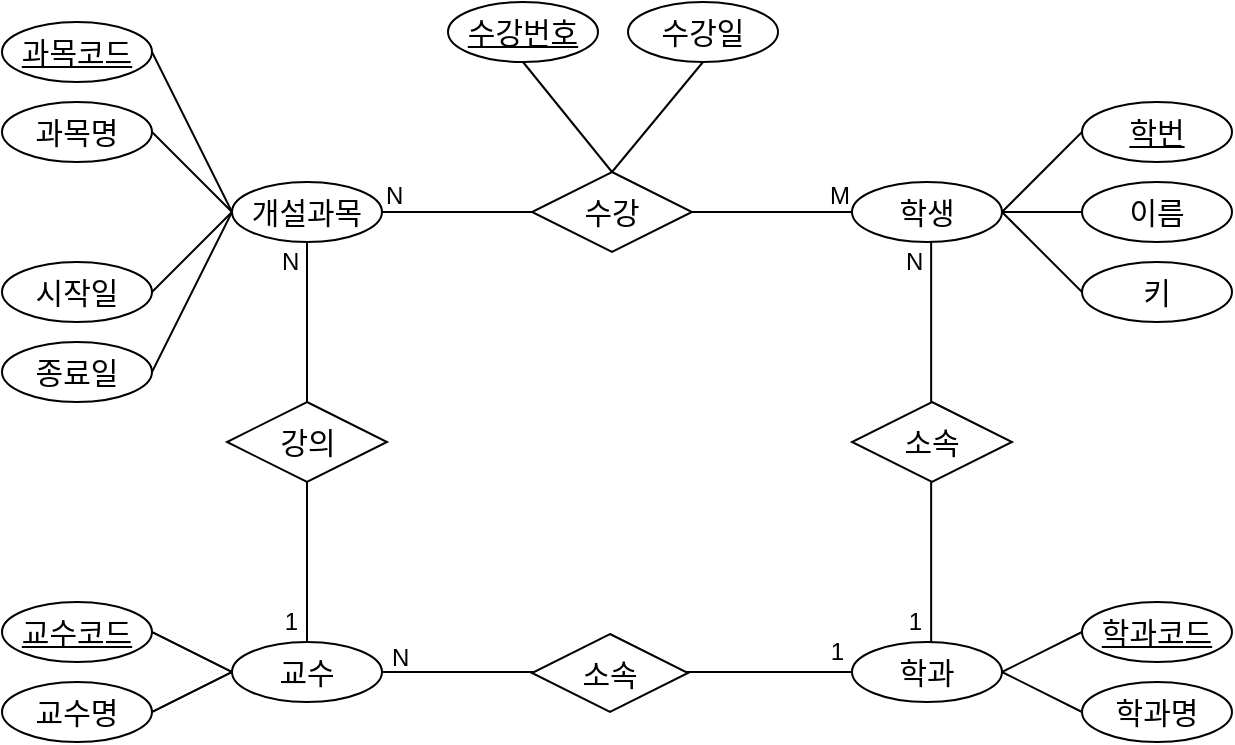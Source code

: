 <mxfile>
    <diagram id="RzV1OqvMHSCeDi-2Xnzu" name="학사관리erd">
        <mxGraphModel grid="1" page="1" gridSize="10" guides="1" tooltips="1" connect="1" arrows="1" fold="1" pageScale="1" pageWidth="1169" pageHeight="827" math="0" shadow="0">
            <root>
                <mxCell id="0"/>
                <mxCell id="1" parent="0"/>
                <mxCell id="2" value="학생" style="ellipse;whiteSpace=wrap;html=1;align=center;fontSize=15;" parent="1" vertex="1">
                    <mxGeometry x="702" y="304" width="75" height="30" as="geometry"/>
                </mxCell>
                <mxCell id="3" value="학과" style="ellipse;whiteSpace=wrap;html=1;align=center;fontSize=15;" parent="1" vertex="1">
                    <mxGeometry x="702" y="534" width="75" height="30" as="geometry"/>
                </mxCell>
                <mxCell id="7" value="이름" style="ellipse;whiteSpace=wrap;html=1;align=center;fontSize=15;" parent="1" vertex="1">
                    <mxGeometry x="817" y="304" width="75" height="30" as="geometry"/>
                </mxCell>
                <mxCell id="8" value="키" style="ellipse;whiteSpace=wrap;html=1;align=center;fontSize=15;" parent="1" vertex="1">
                    <mxGeometry x="817" y="344" width="75" height="30" as="geometry"/>
                </mxCell>
                <mxCell id="9" value="학번" style="ellipse;whiteSpace=wrap;html=1;align=center;fontStyle=4;fontSize=15;" parent="1" vertex="1">
                    <mxGeometry x="817" y="264" width="75" height="30" as="geometry"/>
                </mxCell>
                <mxCell id="10" value="학과코드" style="ellipse;whiteSpace=wrap;html=1;align=center;fontStyle=4;fontSize=15;" parent="1" vertex="1">
                    <mxGeometry x="817" y="514" width="75" height="30" as="geometry"/>
                </mxCell>
                <mxCell id="11" value="학과명" style="ellipse;whiteSpace=wrap;html=1;align=center;fontSize=15;" parent="1" vertex="1">
                    <mxGeometry x="817" y="554" width="75" height="30" as="geometry"/>
                </mxCell>
                <mxCell id="12" value="교수" style="ellipse;whiteSpace=wrap;html=1;align=center;fontSize=15;" parent="1" vertex="1">
                    <mxGeometry x="392" y="534" width="75" height="30" as="geometry"/>
                </mxCell>
                <mxCell id="14" value="교수명" style="ellipse;whiteSpace=wrap;html=1;align=center;fontSize=15;" parent="1" vertex="1">
                    <mxGeometry x="277" y="554" width="75" height="30" as="geometry"/>
                </mxCell>
                <mxCell id="16" value="교수코드" style="ellipse;whiteSpace=wrap;html=1;align=center;fontStyle=4;fontSize=15;" parent="1" vertex="1">
                    <mxGeometry x="277" y="514" width="75" height="30" as="geometry"/>
                </mxCell>
                <mxCell id="21" value="개설과목" style="ellipse;whiteSpace=wrap;html=1;align=center;fontSize=15;" parent="1" vertex="1">
                    <mxGeometry x="392" y="304" width="75" height="30" as="geometry"/>
                </mxCell>
                <mxCell id="22" value="과목명" style="ellipse;whiteSpace=wrap;html=1;align=center;fontSize=15;" parent="1" vertex="1">
                    <mxGeometry x="277" y="264" width="75" height="30" as="geometry"/>
                </mxCell>
                <mxCell id="24" value="시작일" style="ellipse;whiteSpace=wrap;html=1;align=center;fontSize=15;" parent="1" vertex="1">
                    <mxGeometry x="277" y="344" width="75" height="30" as="geometry"/>
                </mxCell>
                <mxCell id="25" value="과목코드" style="ellipse;whiteSpace=wrap;html=1;align=center;fontStyle=4;fontSize=15;" parent="1" vertex="1">
                    <mxGeometry x="277" y="224" width="75" height="30" as="geometry"/>
                </mxCell>
                <mxCell id="26" value="종료일" style="ellipse;whiteSpace=wrap;html=1;align=center;fontSize=15;" parent="1" vertex="1">
                    <mxGeometry x="277" y="384" width="75" height="30" as="geometry"/>
                </mxCell>
                <mxCell id="28" value="" style="endArrow=none;html=1;rounded=0;exitX=0;exitY=0.5;exitDx=0;exitDy=0;entryX=1;entryY=0.5;entryDx=0;entryDy=0;" parent="1" source="21" target="25" edge="1">
                    <mxGeometry relative="1" as="geometry">
                        <mxPoint x="432" y="274" as="sourcePoint"/>
                        <mxPoint x="592" y="274" as="targetPoint"/>
                    </mxGeometry>
                </mxCell>
                <mxCell id="30" value="" style="endArrow=none;html=1;rounded=0;exitX=0;exitY=0.5;exitDx=0;exitDy=0;entryX=1;entryY=0.5;entryDx=0;entryDy=0;" parent="1" source="21" target="22" edge="1">
                    <mxGeometry relative="1" as="geometry">
                        <mxPoint x="247" y="329" as="sourcePoint"/>
                        <mxPoint x="287" y="249" as="targetPoint"/>
                    </mxGeometry>
                </mxCell>
                <mxCell id="32" value="" style="endArrow=none;html=1;rounded=0;exitX=0;exitY=0.5;exitDx=0;exitDy=0;entryX=1;entryY=0.5;entryDx=0;entryDy=0;" parent="1" source="21" target="24" edge="1">
                    <mxGeometry relative="1" as="geometry">
                        <mxPoint x="247" y="329" as="sourcePoint"/>
                        <mxPoint x="287" y="329" as="targetPoint"/>
                    </mxGeometry>
                </mxCell>
                <mxCell id="33" value="" style="endArrow=none;html=1;rounded=0;exitX=0;exitY=0.5;exitDx=0;exitDy=0;entryX=1;entryY=0.5;entryDx=0;entryDy=0;" parent="1" source="21" target="26" edge="1">
                    <mxGeometry relative="1" as="geometry">
                        <mxPoint x="247" y="329" as="sourcePoint"/>
                        <mxPoint x="287" y="369" as="targetPoint"/>
                    </mxGeometry>
                </mxCell>
                <mxCell id="34" value="" style="endArrow=none;html=1;rounded=0;exitX=0;exitY=0.5;exitDx=0;exitDy=0;entryX=1;entryY=0.5;entryDx=0;entryDy=0;" parent="1" source="12" target="16" edge="1">
                    <mxGeometry relative="1" as="geometry">
                        <mxPoint x="247" y="819" as="sourcePoint"/>
                        <mxPoint x="287" y="739" as="targetPoint"/>
                    </mxGeometry>
                </mxCell>
                <mxCell id="36" value="" style="endArrow=none;html=1;rounded=0;exitX=0;exitY=0.5;exitDx=0;exitDy=0;entryX=1;entryY=0.5;entryDx=0;entryDy=0;" parent="1" source="12" target="14" edge="1">
                    <mxGeometry relative="1" as="geometry">
                        <mxPoint x="247" y="559" as="sourcePoint"/>
                        <mxPoint x="287" y="559" as="targetPoint"/>
                    </mxGeometry>
                </mxCell>
                <mxCell id="37" value="" style="endArrow=none;html=1;rounded=0;exitX=1;exitY=0.5;exitDx=0;exitDy=0;entryX=0;entryY=0.5;entryDx=0;entryDy=0;" parent="1" source="2" target="9" edge="1">
                    <mxGeometry relative="1" as="geometry">
                        <mxPoint x="457" y="319" as="sourcePoint"/>
                        <mxPoint x="497" y="359" as="targetPoint"/>
                    </mxGeometry>
                </mxCell>
                <mxCell id="40" value="" style="endArrow=none;html=1;rounded=0;exitX=1;exitY=0.5;exitDx=0;exitDy=0;entryX=0;entryY=0.5;entryDx=0;entryDy=0;" parent="1" source="2" target="7" edge="1">
                    <mxGeometry relative="1" as="geometry">
                        <mxPoint x="787" y="329" as="sourcePoint"/>
                        <mxPoint x="827" y="309" as="targetPoint"/>
                    </mxGeometry>
                </mxCell>
                <mxCell id="41" value="" style="endArrow=none;html=1;rounded=0;exitX=1;exitY=0.5;exitDx=0;exitDy=0;entryX=0;entryY=0.5;entryDx=0;entryDy=0;" parent="1" source="2" target="8" edge="1">
                    <mxGeometry relative="1" as="geometry">
                        <mxPoint x="787" y="329" as="sourcePoint"/>
                        <mxPoint x="827" y="349" as="targetPoint"/>
                    </mxGeometry>
                </mxCell>
                <mxCell id="42" value="" style="endArrow=none;html=1;rounded=0;exitX=1;exitY=0.5;exitDx=0;exitDy=0;entryX=0;entryY=0.5;entryDx=0;entryDy=0;" parent="1" source="3" target="10" edge="1">
                    <mxGeometry relative="1" as="geometry">
                        <mxPoint x="787" y="379" as="sourcePoint"/>
                        <mxPoint x="827" y="439" as="targetPoint"/>
                    </mxGeometry>
                </mxCell>
                <mxCell id="43" value="" style="endArrow=none;html=1;rounded=0;exitX=1;exitY=0.5;exitDx=0;exitDy=0;entryX=0;entryY=0.5;entryDx=0;entryDy=0;" parent="1" source="3" target="11" edge="1">
                    <mxGeometry relative="1" as="geometry">
                        <mxPoint x="787" y="559" as="sourcePoint"/>
                        <mxPoint x="827" y="539" as="targetPoint"/>
                    </mxGeometry>
                </mxCell>
                <mxCell id="44" value="" style="endArrow=none;html=1;rounded=0;exitX=1;exitY=0.5;exitDx=0;exitDy=0;entryX=0;entryY=0.5;entryDx=0;entryDy=0;" parent="1" source="21" target="2" edge="1">
                    <mxGeometry relative="1" as="geometry">
                        <mxPoint x="470" y="290" as="sourcePoint"/>
                        <mxPoint x="630" y="290" as="targetPoint"/>
                    </mxGeometry>
                </mxCell>
                <mxCell id="45" value="N" style="resizable=0;html=1;whiteSpace=wrap;align=left;verticalAlign=bottom;" parent="44" connectable="0" vertex="1">
                    <mxGeometry x="-1" relative="1" as="geometry"/>
                </mxCell>
                <mxCell id="46" value="M" style="resizable=0;html=1;whiteSpace=wrap;align=right;verticalAlign=bottom;" parent="44" connectable="0" vertex="1">
                    <mxGeometry x="1" relative="1" as="geometry"/>
                </mxCell>
                <mxCell id="19" value="수강" style="shape=rhombus;perimeter=rhombusPerimeter;whiteSpace=wrap;html=1;align=center;fontSize=15;" parent="1" vertex="1">
                    <mxGeometry x="542" y="299" width="80" height="40" as="geometry"/>
                </mxCell>
                <mxCell id="49" value="" style="endArrow=none;html=1;rounded=0;exitX=0.5;exitY=1;exitDx=0;exitDy=0;entryX=0.5;entryY=0;entryDx=0;entryDy=0;" parent="1" source="21" target="12" edge="1">
                    <mxGeometry relative="1" as="geometry">
                        <mxPoint x="540" y="400" as="sourcePoint"/>
                        <mxPoint x="700" y="400" as="targetPoint"/>
                    </mxGeometry>
                </mxCell>
                <mxCell id="50" value="N" style="resizable=0;html=1;whiteSpace=wrap;align=left;verticalAlign=bottom;" parent="49" connectable="0" vertex="1">
                    <mxGeometry x="-1" relative="1" as="geometry">
                        <mxPoint x="-15" y="18" as="offset"/>
                    </mxGeometry>
                </mxCell>
                <mxCell id="51" value="1" style="resizable=0;html=1;whiteSpace=wrap;align=right;verticalAlign=bottom;" parent="49" connectable="0" vertex="1">
                    <mxGeometry x="1" relative="1" as="geometry">
                        <mxPoint x="-3" y="-2" as="offset"/>
                    </mxGeometry>
                </mxCell>
                <mxCell id="53" value="" style="endArrow=none;html=1;rounded=0;exitX=0.5;exitY=1;exitDx=0;exitDy=0;entryX=0.5;entryY=0;entryDx=0;entryDy=0;" parent="1" edge="1">
                    <mxGeometry relative="1" as="geometry">
                        <mxPoint x="741.57" y="334" as="sourcePoint"/>
                        <mxPoint x="741.57" y="534" as="targetPoint"/>
                    </mxGeometry>
                </mxCell>
                <mxCell id="54" value="N" style="resizable=0;html=1;whiteSpace=wrap;align=left;verticalAlign=bottom;" parent="53" connectable="0" vertex="1">
                    <mxGeometry x="-1" relative="1" as="geometry">
                        <mxPoint x="-15" y="18" as="offset"/>
                    </mxGeometry>
                </mxCell>
                <mxCell id="55" value="1" style="resizable=0;html=1;whiteSpace=wrap;align=right;verticalAlign=bottom;" parent="53" connectable="0" vertex="1">
                    <mxGeometry x="1" relative="1" as="geometry">
                        <mxPoint x="-3" y="-2" as="offset"/>
                    </mxGeometry>
                </mxCell>
                <mxCell id="18" value="소속" style="shape=rhombus;perimeter=rhombusPerimeter;whiteSpace=wrap;html=1;align=center;fontSize=15;" parent="1" vertex="1">
                    <mxGeometry x="702" y="414" width="80" height="40" as="geometry"/>
                </mxCell>
                <mxCell id="20" value="강의" style="shape=rhombus;perimeter=rhombusPerimeter;whiteSpace=wrap;html=1;align=center;fontSize=15;" parent="1" vertex="1">
                    <mxGeometry x="389.5" y="414" width="80" height="40" as="geometry"/>
                </mxCell>
                <mxCell id="57" value="" style="endArrow=none;html=1;rounded=0;exitX=1;exitY=0.5;exitDx=0;exitDy=0;entryX=0;entryY=0.5;entryDx=0;entryDy=0;" parent="1" source="12" target="3" edge="1">
                    <mxGeometry relative="1" as="geometry">
                        <mxPoint x="530" y="429" as="sourcePoint"/>
                        <mxPoint x="530" y="629" as="targetPoint"/>
                    </mxGeometry>
                </mxCell>
                <mxCell id="58" value="N" style="resizable=0;html=1;whiteSpace=wrap;align=left;verticalAlign=bottom;" parent="57" connectable="0" vertex="1">
                    <mxGeometry x="-1" relative="1" as="geometry">
                        <mxPoint x="3" y="1" as="offset"/>
                    </mxGeometry>
                </mxCell>
                <mxCell id="59" value="1" style="resizable=0;html=1;whiteSpace=wrap;align=right;verticalAlign=bottom;" parent="57" connectable="0" vertex="1">
                    <mxGeometry x="1" relative="1" as="geometry">
                        <mxPoint x="-3" y="-2" as="offset"/>
                    </mxGeometry>
                </mxCell>
                <mxCell id="56" value="소속" style="shape=rhombus;perimeter=rhombusPerimeter;whiteSpace=wrap;html=1;align=center;fontSize=15;" parent="1" vertex="1">
                    <mxGeometry x="542" y="530" width="78" height="39" as="geometry"/>
                </mxCell>
                <mxCell id="JZcHNKM4s_XMoxkXmlBT-59" value="수강번호" style="ellipse;whiteSpace=wrap;html=1;align=center;fontStyle=4;fontSize=15;" parent="1" vertex="1">
                    <mxGeometry x="500" y="214" width="75" height="30" as="geometry"/>
                </mxCell>
                <mxCell id="JZcHNKM4s_XMoxkXmlBT-61" value="수강일" style="ellipse;whiteSpace=wrap;html=1;align=center;fontSize=15;" parent="1" vertex="1">
                    <mxGeometry x="590" y="214" width="75" height="30" as="geometry"/>
                </mxCell>
                <mxCell id="y2mSvNMbMpZ3Wx20DEeY-61" value="" style="endArrow=none;html=1;rounded=0;exitX=0.5;exitY=1;exitDx=0;exitDy=0;entryX=0.5;entryY=0;entryDx=0;entryDy=0;" parent="1" source="JZcHNKM4s_XMoxkXmlBT-61" target="19" edge="1">
                    <mxGeometry relative="1" as="geometry">
                        <mxPoint x="592" y="254" as="sourcePoint"/>
                        <mxPoint x="592" y="309" as="targetPoint"/>
                    </mxGeometry>
                </mxCell>
                <mxCell id="y2mSvNMbMpZ3Wx20DEeY-62" value="" style="endArrow=none;html=1;rounded=0;exitX=0.5;exitY=1;exitDx=0;exitDy=0;entryX=0.5;entryY=0;entryDx=0;entryDy=0;" parent="1" source="JZcHNKM4s_XMoxkXmlBT-59" target="19" edge="1">
                    <mxGeometry relative="1" as="geometry">
                        <mxPoint x="676" y="254" as="sourcePoint"/>
                        <mxPoint x="592" y="309" as="targetPoint"/>
                    </mxGeometry>
                </mxCell>
            </root>
        </mxGraphModel>
    </diagram>
    <diagram id="DsDTQnBd63ckq8sK82Fo" name="학사관리2">
        <mxGraphModel dx="817" dy="660" grid="1" gridSize="10" guides="1" tooltips="1" connect="1" arrows="1" fold="1" page="1" pageScale="1" pageWidth="1169" pageHeight="827" math="0" shadow="0">
            <root>
                <mxCell id="0"/>
                <mxCell id="1" parent="0"/>
                <mxCell id="hBGOaly_u9701TuGnQth-31" value="학생" style="shape=table;startSize=30;container=1;collapsible=1;childLayout=tableLayout;fixedRows=1;rowLines=0;fontStyle=1;align=center;resizeLast=1;html=1;" parent="1" vertex="1">
                    <mxGeometry x="405" y="237" width="100" height="150" as="geometry"/>
                </mxCell>
                <mxCell id="hBGOaly_u9701TuGnQth-32" value="" style="shape=tableRow;horizontal=0;startSize=0;swimlaneHead=0;swimlaneBody=0;fillColor=none;collapsible=0;dropTarget=0;points=[[0,0.5],[1,0.5]];portConstraint=eastwest;top=0;left=0;right=0;bottom=1;" parent="hBGOaly_u9701TuGnQth-31" vertex="1">
                    <mxGeometry y="30" width="100" height="30" as="geometry"/>
                </mxCell>
                <mxCell id="hBGOaly_u9701TuGnQth-33" value="PK" style="shape=partialRectangle;connectable=0;fillColor=none;top=0;left=0;bottom=0;right=0;fontStyle=1;overflow=hidden;whiteSpace=wrap;html=1;" parent="hBGOaly_u9701TuGnQth-32" vertex="1">
                    <mxGeometry width="30" height="30" as="geometry">
                        <mxRectangle width="30" height="30" as="alternateBounds"/>
                    </mxGeometry>
                </mxCell>
                <mxCell id="hBGOaly_u9701TuGnQth-34" value="학번" style="shape=partialRectangle;connectable=0;fillColor=none;top=0;left=0;bottom=0;right=0;align=left;spacingLeft=6;fontStyle=5;overflow=hidden;whiteSpace=wrap;html=1;" parent="hBGOaly_u9701TuGnQth-32" vertex="1">
                    <mxGeometry x="30" width="70" height="30" as="geometry">
                        <mxRectangle width="70" height="30" as="alternateBounds"/>
                    </mxGeometry>
                </mxCell>
                <mxCell id="mKmhaVHuOT8psV6PgwVP-20" value="" style="shape=tableRow;horizontal=0;startSize=0;swimlaneHead=0;swimlaneBody=0;fillColor=none;collapsible=0;dropTarget=0;points=[[0,0.5],[1,0.5]];portConstraint=eastwest;top=0;left=0;right=0;bottom=1;" parent="hBGOaly_u9701TuGnQth-31" vertex="1">
                    <mxGeometry y="60" width="100" height="30" as="geometry"/>
                </mxCell>
                <mxCell id="mKmhaVHuOT8psV6PgwVP-21" value="FK" style="shape=partialRectangle;connectable=0;fillColor=none;top=0;left=0;bottom=0;right=0;fontStyle=1;overflow=hidden;whiteSpace=wrap;html=1;" parent="mKmhaVHuOT8psV6PgwVP-20" vertex="1">
                    <mxGeometry width="30" height="30" as="geometry">
                        <mxRectangle width="30" height="30" as="alternateBounds"/>
                    </mxGeometry>
                </mxCell>
                <mxCell id="mKmhaVHuOT8psV6PgwVP-22" value="학과코드" style="shape=partialRectangle;connectable=0;fillColor=none;top=0;left=0;bottom=0;right=0;align=left;spacingLeft=6;fontStyle=5;overflow=hidden;whiteSpace=wrap;html=1;" parent="mKmhaVHuOT8psV6PgwVP-20" vertex="1">
                    <mxGeometry x="30" width="70" height="30" as="geometry">
                        <mxRectangle width="70" height="30" as="alternateBounds"/>
                    </mxGeometry>
                </mxCell>
                <mxCell id="hBGOaly_u9701TuGnQth-35" value="" style="shape=tableRow;horizontal=0;startSize=0;swimlaneHead=0;swimlaneBody=0;fillColor=none;collapsible=0;dropTarget=0;points=[[0,0.5],[1,0.5]];portConstraint=eastwest;top=0;left=0;right=0;bottom=0;" parent="hBGOaly_u9701TuGnQth-31" vertex="1">
                    <mxGeometry y="90" width="100" height="30" as="geometry"/>
                </mxCell>
                <mxCell id="hBGOaly_u9701TuGnQth-36" value="" style="shape=partialRectangle;connectable=0;fillColor=none;top=0;left=0;bottom=0;right=0;editable=1;overflow=hidden;whiteSpace=wrap;html=1;" parent="hBGOaly_u9701TuGnQth-35" vertex="1">
                    <mxGeometry width="30" height="30" as="geometry">
                        <mxRectangle width="30" height="30" as="alternateBounds"/>
                    </mxGeometry>
                </mxCell>
                <mxCell id="hBGOaly_u9701TuGnQth-37" value="이름" style="shape=partialRectangle;connectable=0;fillColor=none;top=0;left=0;bottom=0;right=0;align=left;spacingLeft=6;overflow=hidden;whiteSpace=wrap;html=1;" parent="hBGOaly_u9701TuGnQth-35" vertex="1">
                    <mxGeometry x="30" width="70" height="30" as="geometry">
                        <mxRectangle width="70" height="30" as="alternateBounds"/>
                    </mxGeometry>
                </mxCell>
                <mxCell id="hBGOaly_u9701TuGnQth-38" value="" style="shape=tableRow;horizontal=0;startSize=0;swimlaneHead=0;swimlaneBody=0;fillColor=none;collapsible=0;dropTarget=0;points=[[0,0.5],[1,0.5]];portConstraint=eastwest;top=0;left=0;right=0;bottom=0;" parent="hBGOaly_u9701TuGnQth-31" vertex="1">
                    <mxGeometry y="120" width="100" height="30" as="geometry"/>
                </mxCell>
                <mxCell id="hBGOaly_u9701TuGnQth-39" value="" style="shape=partialRectangle;connectable=0;fillColor=none;top=0;left=0;bottom=0;right=0;editable=1;overflow=hidden;whiteSpace=wrap;html=1;" parent="hBGOaly_u9701TuGnQth-38" vertex="1">
                    <mxGeometry width="30" height="30" as="geometry">
                        <mxRectangle width="30" height="30" as="alternateBounds"/>
                    </mxGeometry>
                </mxCell>
                <mxCell id="hBGOaly_u9701TuGnQth-40" value="키" style="shape=partialRectangle;connectable=0;fillColor=none;top=0;left=0;bottom=0;right=0;align=left;spacingLeft=6;overflow=hidden;whiteSpace=wrap;html=1;" parent="hBGOaly_u9701TuGnQth-38" vertex="1">
                    <mxGeometry x="30" width="70" height="30" as="geometry">
                        <mxRectangle width="70" height="30" as="alternateBounds"/>
                    </mxGeometry>
                </mxCell>
                <mxCell id="hBGOaly_u9701TuGnQth-44" value="학과" style="shape=table;startSize=30;container=1;collapsible=1;childLayout=tableLayout;fixedRows=1;rowLines=0;fontStyle=1;align=center;resizeLast=1;html=1;" parent="1" vertex="1">
                    <mxGeometry x="665" y="237" width="100" height="90" as="geometry"/>
                </mxCell>
                <mxCell id="hBGOaly_u9701TuGnQth-45" value="" style="shape=tableRow;horizontal=0;startSize=0;swimlaneHead=0;swimlaneBody=0;fillColor=none;collapsible=0;dropTarget=0;points=[[0,0.5],[1,0.5]];portConstraint=eastwest;top=0;left=0;right=0;bottom=1;" parent="hBGOaly_u9701TuGnQth-44" vertex="1">
                    <mxGeometry y="30" width="100" height="30" as="geometry"/>
                </mxCell>
                <mxCell id="hBGOaly_u9701TuGnQth-46" value="PK" style="shape=partialRectangle;connectable=0;fillColor=none;top=0;left=0;bottom=0;right=0;fontStyle=1;overflow=hidden;whiteSpace=wrap;html=1;" parent="hBGOaly_u9701TuGnQth-45" vertex="1">
                    <mxGeometry width="30" height="30" as="geometry">
                        <mxRectangle width="30" height="30" as="alternateBounds"/>
                    </mxGeometry>
                </mxCell>
                <mxCell id="hBGOaly_u9701TuGnQth-47" value="학과코드" style="shape=partialRectangle;connectable=0;fillColor=none;top=0;left=0;bottom=0;right=0;align=left;spacingLeft=6;fontStyle=5;overflow=hidden;whiteSpace=wrap;html=1;" parent="hBGOaly_u9701TuGnQth-45" vertex="1">
                    <mxGeometry x="30" width="70" height="30" as="geometry">
                        <mxRectangle width="70" height="30" as="alternateBounds"/>
                    </mxGeometry>
                </mxCell>
                <mxCell id="hBGOaly_u9701TuGnQth-48" value="" style="shape=tableRow;horizontal=0;startSize=0;swimlaneHead=0;swimlaneBody=0;fillColor=none;collapsible=0;dropTarget=0;points=[[0,0.5],[1,0.5]];portConstraint=eastwest;top=0;left=0;right=0;bottom=0;" parent="hBGOaly_u9701TuGnQth-44" vertex="1">
                    <mxGeometry y="60" width="100" height="30" as="geometry"/>
                </mxCell>
                <mxCell id="hBGOaly_u9701TuGnQth-49" value="" style="shape=partialRectangle;connectable=0;fillColor=none;top=0;left=0;bottom=0;right=0;editable=1;overflow=hidden;whiteSpace=wrap;html=1;" parent="hBGOaly_u9701TuGnQth-48" vertex="1">
                    <mxGeometry width="30" height="30" as="geometry">
                        <mxRectangle width="30" height="30" as="alternateBounds"/>
                    </mxGeometry>
                </mxCell>
                <mxCell id="hBGOaly_u9701TuGnQth-50" value="학과명" style="shape=partialRectangle;connectable=0;fillColor=none;top=0;left=0;bottom=0;right=0;align=left;spacingLeft=6;overflow=hidden;whiteSpace=wrap;html=1;" parent="hBGOaly_u9701TuGnQth-48" vertex="1">
                    <mxGeometry x="30" width="70" height="30" as="geometry">
                        <mxRectangle width="70" height="30" as="alternateBounds"/>
                    </mxGeometry>
                </mxCell>
                <mxCell id="mKmhaVHuOT8psV6PgwVP-1" value="개설과목" style="shape=table;startSize=30;container=1;collapsible=1;childLayout=tableLayout;fixedRows=1;rowLines=0;fontStyle=1;align=center;resizeLast=1;html=1;" parent="1" vertex="1">
                    <mxGeometry x="405" y="411" width="100" height="180" as="geometry"/>
                </mxCell>
                <mxCell id="mKmhaVHuOT8psV6PgwVP-2" value="" style="shape=tableRow;horizontal=0;startSize=0;swimlaneHead=0;swimlaneBody=0;fillColor=none;collapsible=0;dropTarget=0;points=[[0,0.5],[1,0.5]];portConstraint=eastwest;top=0;left=0;right=0;bottom=1;" parent="mKmhaVHuOT8psV6PgwVP-1" vertex="1">
                    <mxGeometry y="30" width="100" height="30" as="geometry"/>
                </mxCell>
                <mxCell id="mKmhaVHuOT8psV6PgwVP-3" value="PK" style="shape=partialRectangle;connectable=0;fillColor=none;top=0;left=0;bottom=0;right=0;fontStyle=1;overflow=hidden;whiteSpace=wrap;html=1;" parent="mKmhaVHuOT8psV6PgwVP-2" vertex="1">
                    <mxGeometry width="30" height="30" as="geometry">
                        <mxRectangle width="30" height="30" as="alternateBounds"/>
                    </mxGeometry>
                </mxCell>
                <mxCell id="mKmhaVHuOT8psV6PgwVP-4" value="과목코드" style="shape=partialRectangle;connectable=0;fillColor=none;top=0;left=0;bottom=0;right=0;align=left;spacingLeft=6;fontStyle=5;overflow=hidden;whiteSpace=wrap;html=1;" parent="mKmhaVHuOT8psV6PgwVP-2" vertex="1">
                    <mxGeometry x="30" width="70" height="30" as="geometry">
                        <mxRectangle width="70" height="30" as="alternateBounds"/>
                    </mxGeometry>
                </mxCell>
                <mxCell id="mKmhaVHuOT8psV6PgwVP-23" value="" style="shape=tableRow;horizontal=0;startSize=0;swimlaneHead=0;swimlaneBody=0;fillColor=none;collapsible=0;dropTarget=0;points=[[0,0.5],[1,0.5]];portConstraint=eastwest;top=0;left=0;right=0;bottom=1;" parent="mKmhaVHuOT8psV6PgwVP-1" vertex="1">
                    <mxGeometry y="60" width="100" height="30" as="geometry"/>
                </mxCell>
                <mxCell id="mKmhaVHuOT8psV6PgwVP-24" value="FK" style="shape=partialRectangle;connectable=0;fillColor=none;top=0;left=0;bottom=0;right=0;fontStyle=1;overflow=hidden;whiteSpace=wrap;html=1;" parent="mKmhaVHuOT8psV6PgwVP-23" vertex="1">
                    <mxGeometry width="30" height="30" as="geometry">
                        <mxRectangle width="30" height="30" as="alternateBounds"/>
                    </mxGeometry>
                </mxCell>
                <mxCell id="mKmhaVHuOT8psV6PgwVP-25" value="교수코드" style="shape=partialRectangle;connectable=0;fillColor=none;top=0;left=0;bottom=0;right=0;align=left;spacingLeft=6;fontStyle=5;overflow=hidden;whiteSpace=wrap;html=1;" parent="mKmhaVHuOT8psV6PgwVP-23" vertex="1">
                    <mxGeometry x="30" width="70" height="30" as="geometry">
                        <mxRectangle width="70" height="30" as="alternateBounds"/>
                    </mxGeometry>
                </mxCell>
                <mxCell id="mKmhaVHuOT8psV6PgwVP-5" value="" style="shape=tableRow;horizontal=0;startSize=0;swimlaneHead=0;swimlaneBody=0;fillColor=none;collapsible=0;dropTarget=0;points=[[0,0.5],[1,0.5]];portConstraint=eastwest;top=0;left=0;right=0;bottom=0;" parent="mKmhaVHuOT8psV6PgwVP-1" vertex="1">
                    <mxGeometry y="90" width="100" height="30" as="geometry"/>
                </mxCell>
                <mxCell id="mKmhaVHuOT8psV6PgwVP-6" value="" style="shape=partialRectangle;connectable=0;fillColor=none;top=0;left=0;bottom=0;right=0;editable=1;overflow=hidden;whiteSpace=wrap;html=1;" parent="mKmhaVHuOT8psV6PgwVP-5" vertex="1">
                    <mxGeometry width="30" height="30" as="geometry">
                        <mxRectangle width="30" height="30" as="alternateBounds"/>
                    </mxGeometry>
                </mxCell>
                <mxCell id="mKmhaVHuOT8psV6PgwVP-7" value="과목명" style="shape=partialRectangle;connectable=0;fillColor=none;top=0;left=0;bottom=0;right=0;align=left;spacingLeft=6;overflow=hidden;whiteSpace=wrap;html=1;" parent="mKmhaVHuOT8psV6PgwVP-5" vertex="1">
                    <mxGeometry x="30" width="70" height="30" as="geometry">
                        <mxRectangle width="70" height="30" as="alternateBounds"/>
                    </mxGeometry>
                </mxCell>
                <mxCell id="mKmhaVHuOT8psV6PgwVP-11" value="" style="shape=tableRow;horizontal=0;startSize=0;swimlaneHead=0;swimlaneBody=0;fillColor=none;collapsible=0;dropTarget=0;points=[[0,0.5],[1,0.5]];portConstraint=eastwest;top=0;left=0;right=0;bottom=0;" parent="mKmhaVHuOT8psV6PgwVP-1" vertex="1">
                    <mxGeometry y="120" width="100" height="30" as="geometry"/>
                </mxCell>
                <mxCell id="mKmhaVHuOT8psV6PgwVP-12" value="" style="shape=partialRectangle;connectable=0;fillColor=none;top=0;left=0;bottom=0;right=0;editable=1;overflow=hidden;whiteSpace=wrap;html=1;" parent="mKmhaVHuOT8psV6PgwVP-11" vertex="1">
                    <mxGeometry width="30" height="30" as="geometry">
                        <mxRectangle width="30" height="30" as="alternateBounds"/>
                    </mxGeometry>
                </mxCell>
                <mxCell id="mKmhaVHuOT8psV6PgwVP-13" value="시작일" style="shape=partialRectangle;connectable=0;fillColor=none;top=0;left=0;bottom=0;right=0;align=left;spacingLeft=6;overflow=hidden;whiteSpace=wrap;html=1;" parent="mKmhaVHuOT8psV6PgwVP-11" vertex="1">
                    <mxGeometry x="30" width="70" height="30" as="geometry">
                        <mxRectangle width="70" height="30" as="alternateBounds"/>
                    </mxGeometry>
                </mxCell>
                <mxCell id="mKmhaVHuOT8psV6PgwVP-14" value="" style="shape=tableRow;horizontal=0;startSize=0;swimlaneHead=0;swimlaneBody=0;fillColor=none;collapsible=0;dropTarget=0;points=[[0,0.5],[1,0.5]];portConstraint=eastwest;top=0;left=0;right=0;bottom=0;" parent="mKmhaVHuOT8psV6PgwVP-1" vertex="1">
                    <mxGeometry y="150" width="100" height="30" as="geometry"/>
                </mxCell>
                <mxCell id="mKmhaVHuOT8psV6PgwVP-15" value="" style="shape=partialRectangle;connectable=0;fillColor=none;top=0;left=0;bottom=0;right=0;editable=1;overflow=hidden;whiteSpace=wrap;html=1;" parent="mKmhaVHuOT8psV6PgwVP-14" vertex="1">
                    <mxGeometry width="30" height="30" as="geometry">
                        <mxRectangle width="30" height="30" as="alternateBounds"/>
                    </mxGeometry>
                </mxCell>
                <mxCell id="mKmhaVHuOT8psV6PgwVP-16" value="종료일" style="shape=partialRectangle;connectable=0;fillColor=none;top=0;left=0;bottom=0;right=0;align=left;spacingLeft=6;overflow=hidden;whiteSpace=wrap;html=1;" parent="mKmhaVHuOT8psV6PgwVP-14" vertex="1">
                    <mxGeometry x="30" width="70" height="30" as="geometry">
                        <mxRectangle width="70" height="30" as="alternateBounds"/>
                    </mxGeometry>
                </mxCell>
                <mxCell id="hBGOaly_u9701TuGnQth-18" value="교수" style="shape=table;startSize=30;container=1;collapsible=1;childLayout=tableLayout;fixedRows=1;rowLines=0;fontStyle=1;align=center;resizeLast=1;html=1;" parent="1" vertex="1">
                    <mxGeometry x="665" y="411" width="100" height="120" as="geometry"/>
                </mxCell>
                <mxCell id="hBGOaly_u9701TuGnQth-19" value="" style="shape=tableRow;horizontal=0;startSize=0;swimlaneHead=0;swimlaneBody=0;fillColor=none;collapsible=0;dropTarget=0;points=[[0,0.5],[1,0.5]];portConstraint=eastwest;top=0;left=0;right=0;bottom=1;" parent="hBGOaly_u9701TuGnQth-18" vertex="1">
                    <mxGeometry y="30" width="100" height="30" as="geometry"/>
                </mxCell>
                <mxCell id="hBGOaly_u9701TuGnQth-20" value="PK" style="shape=partialRectangle;connectable=0;fillColor=none;top=0;left=0;bottom=0;right=0;fontStyle=1;overflow=hidden;whiteSpace=wrap;html=1;" parent="hBGOaly_u9701TuGnQth-19" vertex="1">
                    <mxGeometry width="30" height="30" as="geometry">
                        <mxRectangle width="30" height="30" as="alternateBounds"/>
                    </mxGeometry>
                </mxCell>
                <mxCell id="hBGOaly_u9701TuGnQth-21" value="교수코드" style="shape=partialRectangle;connectable=0;fillColor=none;top=0;left=0;bottom=0;right=0;align=left;spacingLeft=6;fontStyle=5;overflow=hidden;whiteSpace=wrap;html=1;" parent="hBGOaly_u9701TuGnQth-19" vertex="1">
                    <mxGeometry x="30" width="70" height="30" as="geometry">
                        <mxRectangle width="70" height="30" as="alternateBounds"/>
                    </mxGeometry>
                </mxCell>
                <mxCell id="mKmhaVHuOT8psV6PgwVP-17" value="" style="shape=tableRow;horizontal=0;startSize=0;swimlaneHead=0;swimlaneBody=0;fillColor=none;collapsible=0;dropTarget=0;points=[[0,0.5],[1,0.5]];portConstraint=eastwest;top=0;left=0;right=0;bottom=1;" parent="hBGOaly_u9701TuGnQth-18" vertex="1">
                    <mxGeometry y="60" width="100" height="30" as="geometry"/>
                </mxCell>
                <mxCell id="mKmhaVHuOT8psV6PgwVP-18" value="FK" style="shape=partialRectangle;connectable=0;fillColor=none;top=0;left=0;bottom=0;right=0;fontStyle=1;overflow=hidden;whiteSpace=wrap;html=1;" parent="mKmhaVHuOT8psV6PgwVP-17" vertex="1">
                    <mxGeometry width="30" height="30" as="geometry">
                        <mxRectangle width="30" height="30" as="alternateBounds"/>
                    </mxGeometry>
                </mxCell>
                <mxCell id="mKmhaVHuOT8psV6PgwVP-19" value="학과코드" style="shape=partialRectangle;connectable=0;fillColor=none;top=0;left=0;bottom=0;right=0;align=left;spacingLeft=6;fontStyle=5;overflow=hidden;whiteSpace=wrap;html=1;" parent="mKmhaVHuOT8psV6PgwVP-17" vertex="1">
                    <mxGeometry x="30" width="70" height="30" as="geometry">
                        <mxRectangle width="70" height="30" as="alternateBounds"/>
                    </mxGeometry>
                </mxCell>
                <mxCell id="hBGOaly_u9701TuGnQth-22" value="" style="shape=tableRow;horizontal=0;startSize=0;swimlaneHead=0;swimlaneBody=0;fillColor=none;collapsible=0;dropTarget=0;points=[[0,0.5],[1,0.5]];portConstraint=eastwest;top=0;left=0;right=0;bottom=0;" parent="hBGOaly_u9701TuGnQth-18" vertex="1">
                    <mxGeometry y="90" width="100" height="30" as="geometry"/>
                </mxCell>
                <mxCell id="hBGOaly_u9701TuGnQth-23" value="" style="shape=partialRectangle;connectable=0;fillColor=none;top=0;left=0;bottom=0;right=0;editable=1;overflow=hidden;whiteSpace=wrap;html=1;" parent="hBGOaly_u9701TuGnQth-22" vertex="1">
                    <mxGeometry width="30" height="30" as="geometry">
                        <mxRectangle width="30" height="30" as="alternateBounds"/>
                    </mxGeometry>
                </mxCell>
                <mxCell id="hBGOaly_u9701TuGnQth-24" value="교수명" style="shape=partialRectangle;connectable=0;fillColor=none;top=0;left=0;bottom=0;right=0;align=left;spacingLeft=6;overflow=hidden;whiteSpace=wrap;html=1;" parent="hBGOaly_u9701TuGnQth-22" vertex="1">
                    <mxGeometry x="30" width="70" height="30" as="geometry">
                        <mxRectangle width="70" height="30" as="alternateBounds"/>
                    </mxGeometry>
                </mxCell>
                <mxCell id="mKmhaVHuOT8psV6PgwVP-26" value="수강" style="shape=table;startSize=30;container=1;collapsible=1;childLayout=tableLayout;fixedRows=1;rowLines=0;fontStyle=1;align=center;resizeLast=1;html=1;" parent="1" vertex="1">
                    <mxGeometry x="535" y="40" width="100" height="150" as="geometry"/>
                </mxCell>
                <mxCell id="mKmhaVHuOT8psV6PgwVP-27" value="" style="shape=tableRow;horizontal=0;startSize=0;swimlaneHead=0;swimlaneBody=0;fillColor=none;collapsible=0;dropTarget=0;points=[[0,0.5],[1,0.5]];portConstraint=eastwest;top=0;left=0;right=0;bottom=1;" parent="mKmhaVHuOT8psV6PgwVP-26" vertex="1">
                    <mxGeometry y="30" width="100" height="30" as="geometry"/>
                </mxCell>
                <mxCell id="mKmhaVHuOT8psV6PgwVP-28" value="PK" style="shape=partialRectangle;connectable=0;fillColor=none;top=0;left=0;bottom=0;right=0;fontStyle=1;overflow=hidden;whiteSpace=wrap;html=1;" parent="mKmhaVHuOT8psV6PgwVP-27" vertex="1">
                    <mxGeometry width="30" height="30" as="geometry">
                        <mxRectangle width="30" height="30" as="alternateBounds"/>
                    </mxGeometry>
                </mxCell>
                <mxCell id="mKmhaVHuOT8psV6PgwVP-29" value="수강코드" style="shape=partialRectangle;connectable=0;fillColor=none;top=0;left=0;bottom=0;right=0;align=left;spacingLeft=6;fontStyle=5;overflow=hidden;whiteSpace=wrap;html=1;" parent="mKmhaVHuOT8psV6PgwVP-27" vertex="1">
                    <mxGeometry x="30" width="70" height="30" as="geometry">
                        <mxRectangle width="70" height="30" as="alternateBounds"/>
                    </mxGeometry>
                </mxCell>
                <mxCell id="mKmhaVHuOT8psV6PgwVP-30" value="" style="shape=tableRow;horizontal=0;startSize=0;swimlaneHead=0;swimlaneBody=0;fillColor=none;collapsible=0;dropTarget=0;points=[[0,0.5],[1,0.5]];portConstraint=eastwest;top=0;left=0;right=0;bottom=1;" parent="mKmhaVHuOT8psV6PgwVP-26" vertex="1">
                    <mxGeometry y="60" width="100" height="30" as="geometry"/>
                </mxCell>
                <mxCell id="mKmhaVHuOT8psV6PgwVP-31" value="FK" style="shape=partialRectangle;connectable=0;fillColor=none;top=0;left=0;bottom=0;right=0;fontStyle=1;overflow=hidden;whiteSpace=wrap;html=1;" parent="mKmhaVHuOT8psV6PgwVP-30" vertex="1">
                    <mxGeometry width="30" height="30" as="geometry">
                        <mxRectangle width="30" height="30" as="alternateBounds"/>
                    </mxGeometry>
                </mxCell>
                <mxCell id="mKmhaVHuOT8psV6PgwVP-32" value="학생코드" style="shape=partialRectangle;connectable=0;fillColor=none;top=0;left=0;bottom=0;right=0;align=left;spacingLeft=6;fontStyle=5;overflow=hidden;whiteSpace=wrap;html=1;" parent="mKmhaVHuOT8psV6PgwVP-30" vertex="1">
                    <mxGeometry x="30" width="70" height="30" as="geometry">
                        <mxRectangle width="70" height="30" as="alternateBounds"/>
                    </mxGeometry>
                </mxCell>
                <mxCell id="IdjCB8LoVautaX9MsUMv-1" value="" style="shape=tableRow;horizontal=0;startSize=0;swimlaneHead=0;swimlaneBody=0;fillColor=none;collapsible=0;dropTarget=0;points=[[0,0.5],[1,0.5]];portConstraint=eastwest;top=0;left=0;right=0;bottom=1;" vertex="1" parent="mKmhaVHuOT8psV6PgwVP-26">
                    <mxGeometry y="90" width="100" height="30" as="geometry"/>
                </mxCell>
                <mxCell id="IdjCB8LoVautaX9MsUMv-2" value="FK" style="shape=partialRectangle;connectable=0;fillColor=none;top=0;left=0;bottom=0;right=0;fontStyle=1;overflow=hidden;whiteSpace=wrap;html=1;" vertex="1" parent="IdjCB8LoVautaX9MsUMv-1">
                    <mxGeometry width="30" height="30" as="geometry">
                        <mxRectangle width="30" height="30" as="alternateBounds"/>
                    </mxGeometry>
                </mxCell>
                <mxCell id="IdjCB8LoVautaX9MsUMv-3" value="과목코드" style="shape=partialRectangle;connectable=0;fillColor=none;top=0;left=0;bottom=0;right=0;align=left;spacingLeft=6;fontStyle=5;overflow=hidden;whiteSpace=wrap;html=1;" vertex="1" parent="IdjCB8LoVautaX9MsUMv-1">
                    <mxGeometry x="30" width="70" height="30" as="geometry">
                        <mxRectangle width="70" height="30" as="alternateBounds"/>
                    </mxGeometry>
                </mxCell>
                <mxCell id="mKmhaVHuOT8psV6PgwVP-33" value="" style="shape=tableRow;horizontal=0;startSize=0;swimlaneHead=0;swimlaneBody=0;fillColor=none;collapsible=0;dropTarget=0;points=[[0,0.5],[1,0.5]];portConstraint=eastwest;top=0;left=0;right=0;bottom=0;" parent="mKmhaVHuOT8psV6PgwVP-26" vertex="1">
                    <mxGeometry y="120" width="100" height="30" as="geometry"/>
                </mxCell>
                <mxCell id="mKmhaVHuOT8psV6PgwVP-34" value="" style="shape=partialRectangle;connectable=0;fillColor=none;top=0;left=0;bottom=0;right=0;editable=1;overflow=hidden;whiteSpace=wrap;html=1;" parent="mKmhaVHuOT8psV6PgwVP-33" vertex="1">
                    <mxGeometry width="30" height="30" as="geometry">
                        <mxRectangle width="30" height="30" as="alternateBounds"/>
                    </mxGeometry>
                </mxCell>
                <mxCell id="mKmhaVHuOT8psV6PgwVP-35" value="수강일자" style="shape=partialRectangle;connectable=0;fillColor=none;top=0;left=0;bottom=0;right=0;align=left;spacingLeft=6;overflow=hidden;whiteSpace=wrap;html=1;" parent="mKmhaVHuOT8psV6PgwVP-33" vertex="1">
                    <mxGeometry x="30" width="70" height="30" as="geometry">
                        <mxRectangle width="70" height="30" as="alternateBounds"/>
                    </mxGeometry>
                </mxCell>
            </root>
        </mxGraphModel>
    </diagram>
</mxfile>